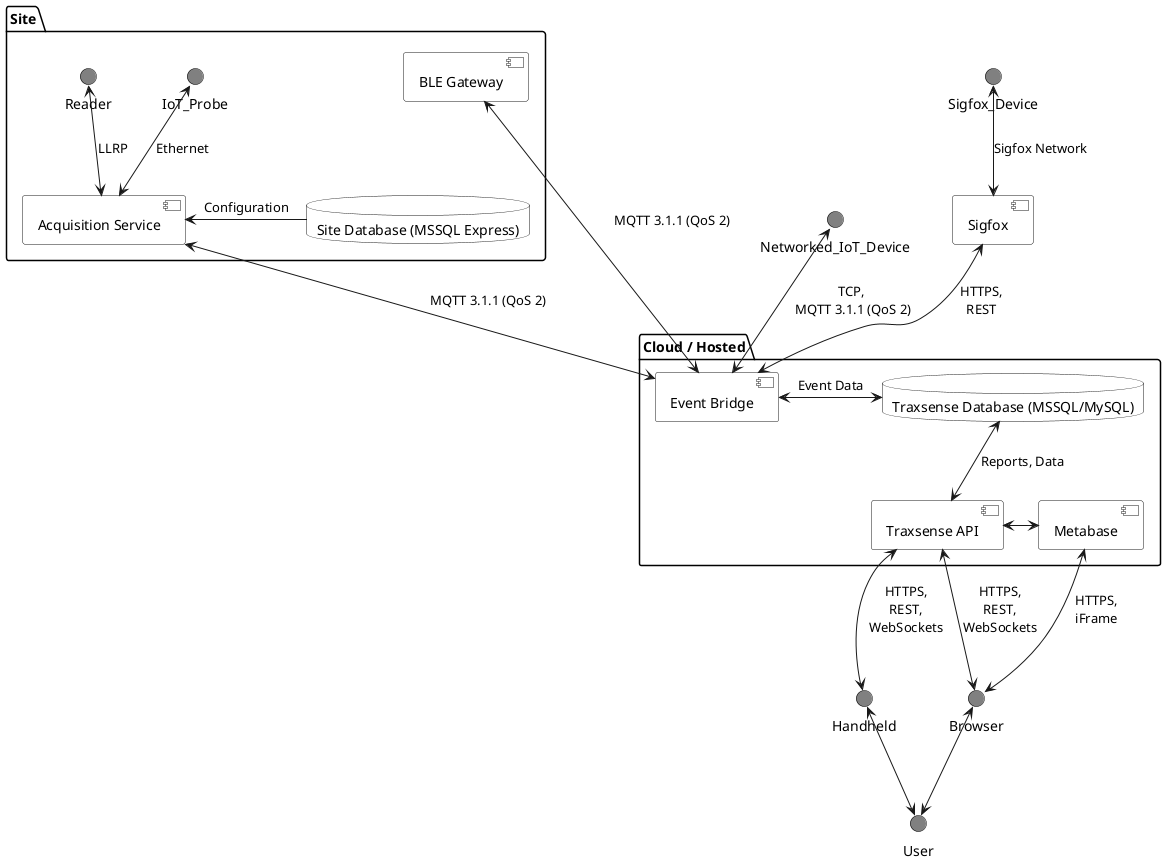 @startuml

skinparam interface {
  backgroundColor Grey
  borderColor black
}

skinparam component {
  BackgroundColor white
}

skinparam database {
  BackgroundColor white
}

package Site {
database "Site Database (MSSQL Express)"
[Acquisition Service] <-right- [Site Database (MSSQL Express)] : Configuration
IoT_Probe <-down-> [Acquisition Service] : Ethernet
Reader <-down-> [Acquisition Service] : LLRP
[BLE Gateway]
}

package "Cloud / Hosted" {
[BLE Gateway] <-up-> [Event Bridge] : MQTT 3.1.1 (QoS 2)
[Acquisition Service] <-down-> [Event Bridge] : MQTT 3.1.1 (QoS 2)
database "Traxsense Database (MSSQL/MySQL)"
[Event Bridge] <-> [Traxsense Database (MSSQL/MySQL)] : Event Data
[Traxsense API] <-right-> [Metabase]
[Traxsense API] <-up-> [Traxsense Database (MSSQL/MySQL)] : Reports, Data
}

Networked_IoT_Device <-down-> [Event Bridge] : TCP, \nMQTT 3.1.1 (QoS 2)
Sigfox_Device <-down-> [Sigfox] : Sigfox Network
[Sigfox] <-down-> [Event Bridge] : HTTPS,\nREST
User <-up-> Browser
User <-up-> Handheld

Handheld <-up-> [Traxsense API] : HTTPS,\nREST,\nWebSockets
Browser <-up-> [Traxsense API] : HTTPS,\nREST,\nWebSockets
Browser <-up-> [Metabase] : HTTPS,\niFrame

@enduml
